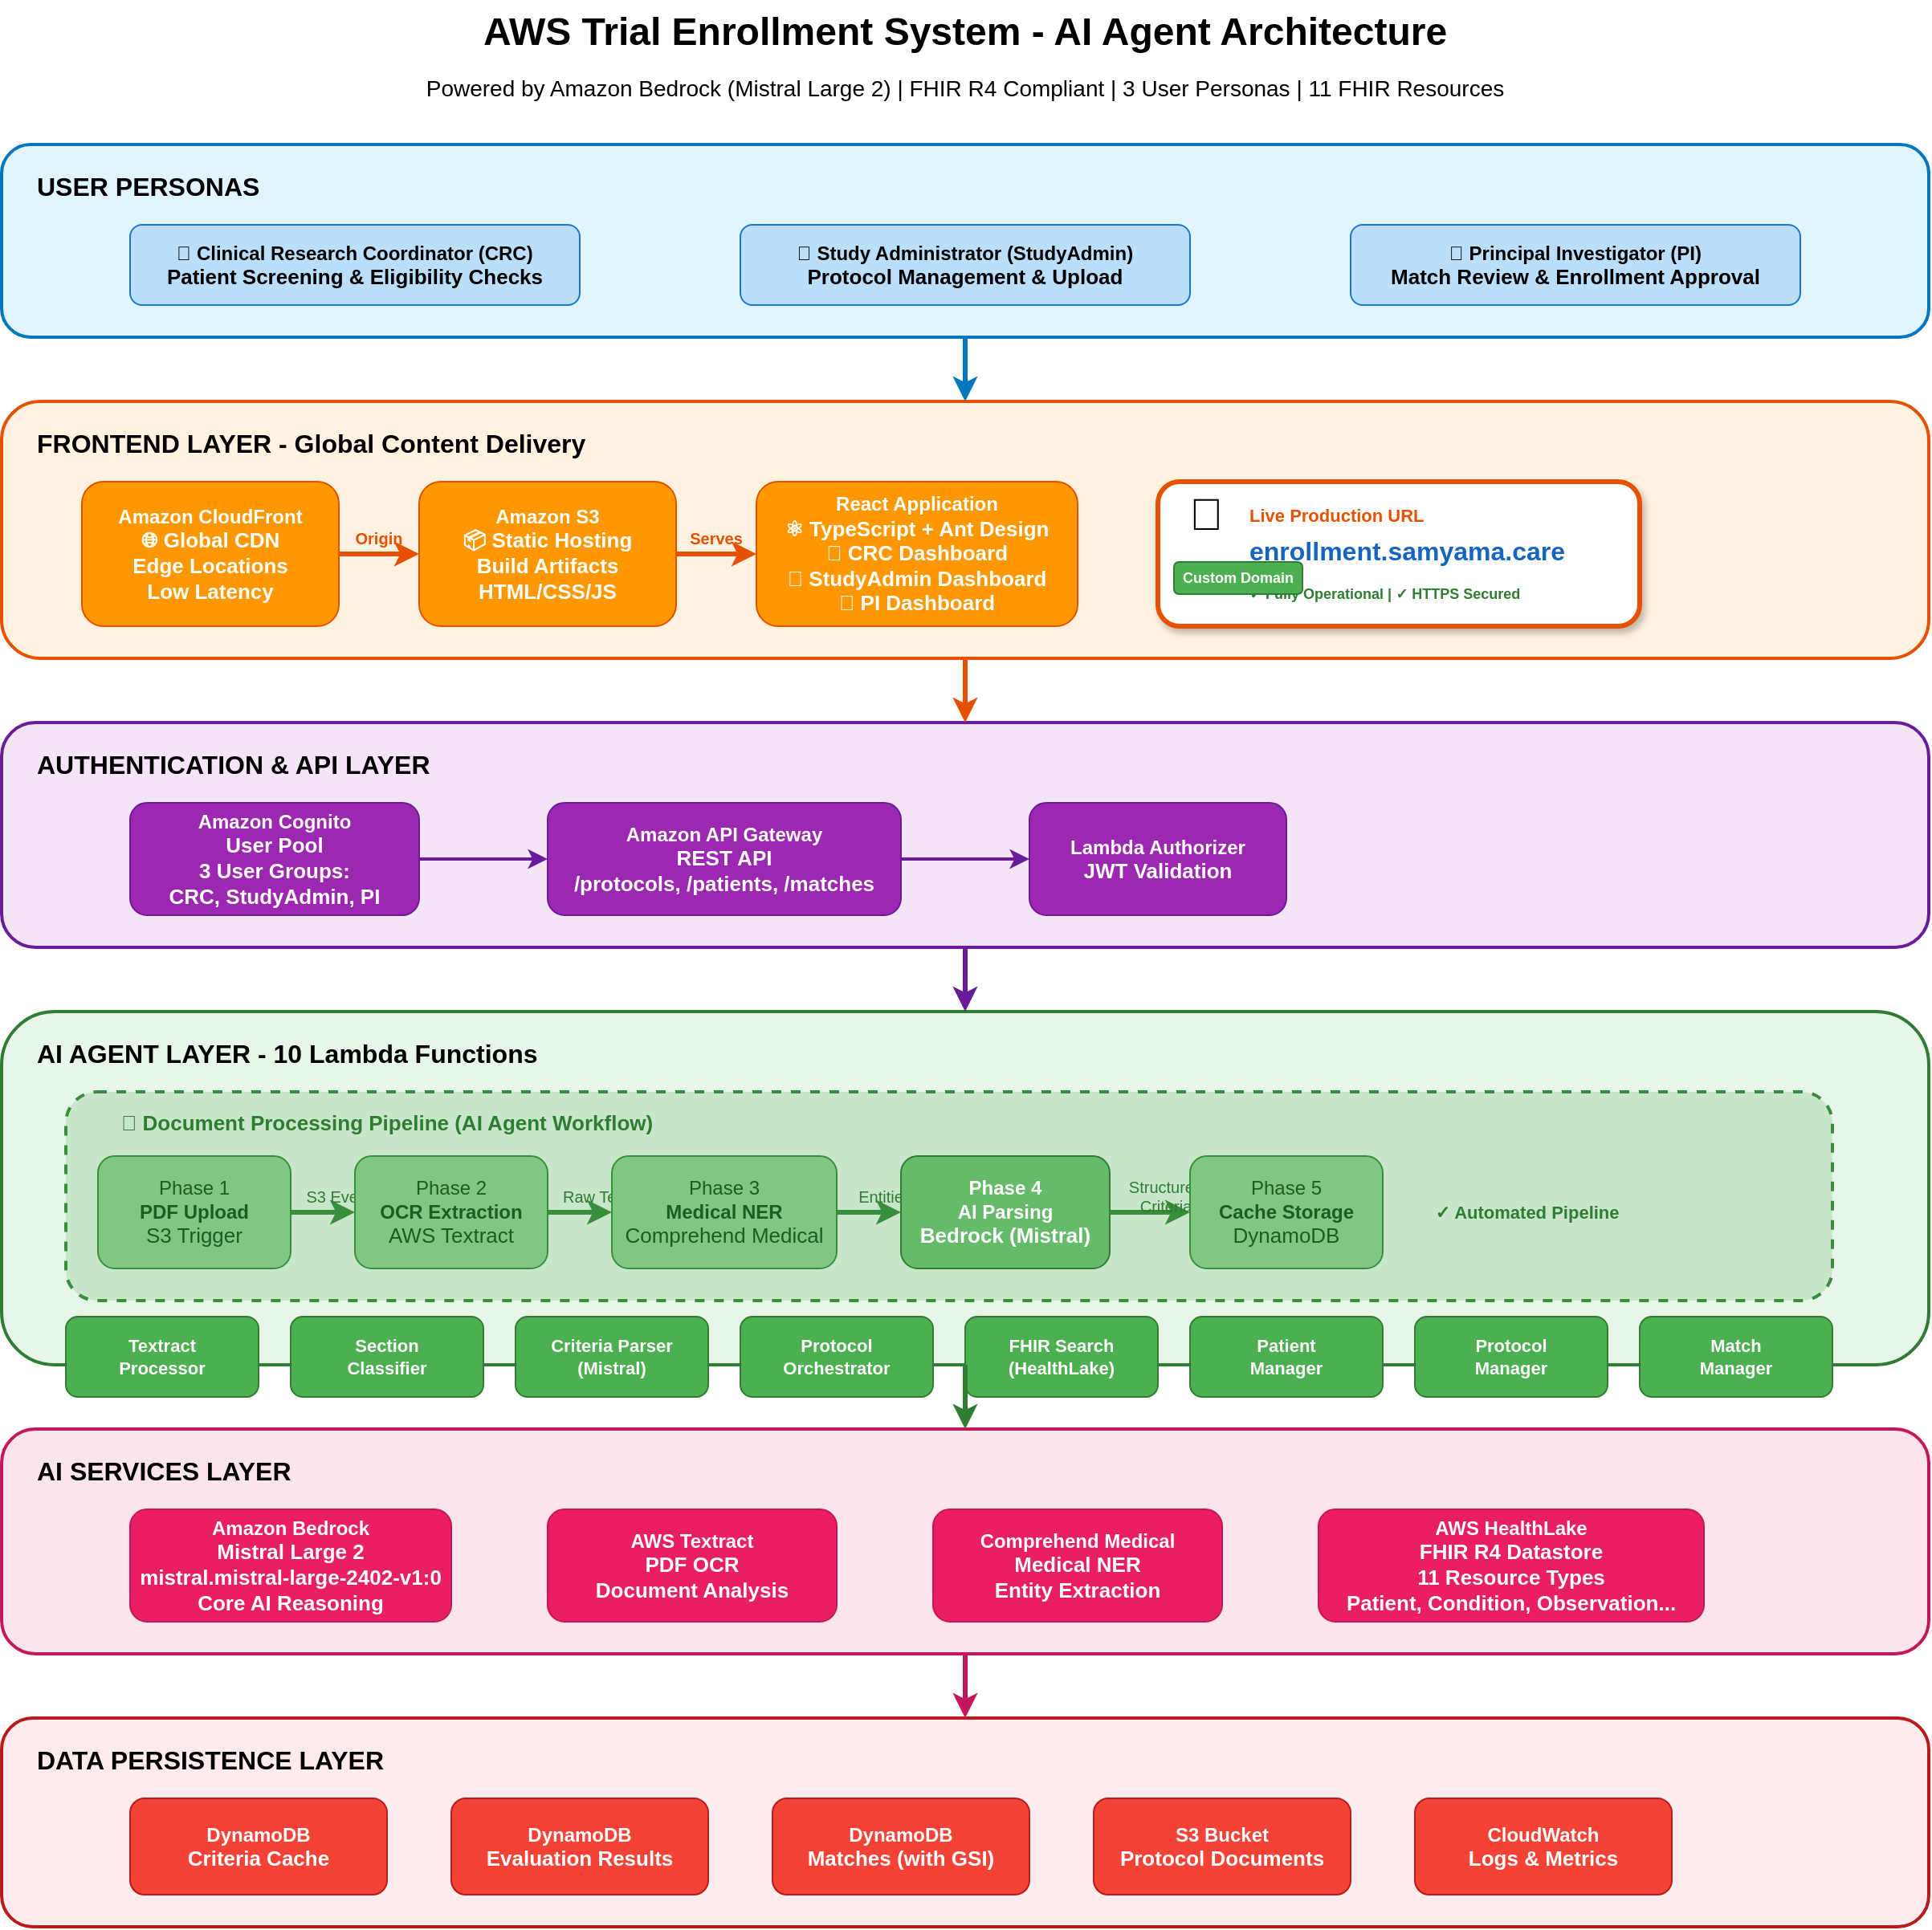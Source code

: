 <mxfile>
  <diagram id="aws-trial-enrollment" name="AWS Trial Enrollment Architecture">
    <mxGraphModel dx="1434" dy="820" grid="1" gridSize="10" guides="1" tooltips="1" connect="1" arrows="1" fold="1" page="1" pageScale="1" pageWidth="1600" pageHeight="1200" math="0" shadow="0">
      <root>
        <mxCell id="0" />
        <mxCell id="1" parent="0" />

        <!-- Title -->
        <mxCell id="title" value="AWS Trial Enrollment System - AI Agent Architecture" style="text;html=1;strokeColor=none;fillColor=none;align=center;verticalAlign=middle;whiteSpace=wrap;rounded=0;fontSize=24;fontStyle=1" vertex="1" parent="1">
          <mxGeometry x="400" y="20" width="800" height="40" as="geometry" />
        </mxCell>

        <!-- Subtitle -->
        <mxCell id="subtitle" value="Powered by Amazon Bedrock (Mistral Large 2) | FHIR R4 Compliant | 3 User Personas | 11 FHIR Resources" style="text;html=1;strokeColor=none;fillColor=none;align=center;verticalAlign=middle;whiteSpace=wrap;rounded=0;fontSize=14;" vertex="1" parent="1">
          <mxGeometry x="400" y="60" width="800" height="30" as="geometry" />
        </mxCell>

        <!-- USER PERSONAS LAYER -->
        <mxCell id="personas-bg" value="" style="rounded=1;whiteSpace=wrap;html=1;fillColor=#E1F5FF;strokeColor=#0277BD;strokeWidth=2;" vertex="1" parent="1">
          <mxGeometry x="200" y="110" width="1200" height="120" as="geometry" />
        </mxCell>
        <mxCell id="personas-label" value="USER PERSONAS" style="text;html=1;strokeColor=none;fillColor=none;align=left;verticalAlign=top;whiteSpace=wrap;rounded=0;fontSize=16;fontStyle=1" vertex="1" parent="1">
          <mxGeometry x="220" y="120" width="200" height="30" as="geometry" />
        </mxCell>

        <!-- CRC Persona -->
        <mxCell id="crc-box" value="" style="rounded=1;whiteSpace=wrap;html=1;fillColor=#BBDEFB;strokeColor=#1976D2;" vertex="1" parent="1">
          <mxGeometry x="280" y="160" width="280" height="50" as="geometry" />
        </mxCell>
        <mxCell id="crc-text" value="👤 Clinical Research Coordinator (CRC)&lt;br&gt;&lt;font size=&quot;2&quot;&gt;Patient Screening &amp; Eligibility Checks&lt;/font&gt;" style="text;html=1;strokeColor=none;fillColor=none;align=center;verticalAlign=middle;whiteSpace=wrap;rounded=0;fontStyle=1" vertex="1" parent="1">
          <mxGeometry x="280" y="165" width="280" height="40" as="geometry" />
        </mxCell>

        <!-- StudyAdmin Persona -->
        <mxCell id="admin-box" value="" style="rounded=1;whiteSpace=wrap;html=1;fillColor=#BBDEFB;strokeColor=#1976D2;" vertex="1" parent="1">
          <mxGeometry x="660" y="160" width="280" height="50" as="geometry" />
        </mxCell>
        <mxCell id="admin-text" value="👤 Study Administrator (StudyAdmin)&lt;br&gt;&lt;font size=&quot;2&quot;&gt;Protocol Management &amp; Upload&lt;/font&gt;" style="text;html=1;strokeColor=none;fillColor=none;align=center;verticalAlign=middle;whiteSpace=wrap;rounded=0;fontStyle=1" vertex="1" parent="1">
          <mxGeometry x="660" y="165" width="280" height="40" as="geometry" />
        </mxCell>

        <!-- PI Persona -->
        <mxCell id="pi-box" value="" style="rounded=1;whiteSpace=wrap;html=1;fillColor=#BBDEFB;strokeColor=#1976D2;" vertex="1" parent="1">
          <mxGeometry x="1040" y="160" width="280" height="50" as="geometry" />
        </mxCell>
        <mxCell id="pi-text" value="👤 Principal Investigator (PI)&lt;br&gt;&lt;font size=&quot;2&quot;&gt;Match Review &amp; Enrollment Approval&lt;/font&gt;" style="text;html=1;strokeColor=none;fillColor=none;align=center;verticalAlign=middle;whiteSpace=wrap;rounded=0;fontStyle=1" vertex="1" parent="1">
          <mxGeometry x="1040" y="165" width="280" height="40" as="geometry" />
        </mxCell>

        <!-- FRONTEND LAYER -->
        <mxCell id="frontend-bg" value="" style="rounded=1;whiteSpace=wrap;html=1;fillColor=#FFF3E0;strokeColor=#E65100;strokeWidth=2;" vertex="1" parent="1">
          <mxGeometry x="200" y="270" width="1200" height="160" as="geometry" />
        </mxCell>
        <mxCell id="frontend-label" value="FRONTEND LAYER - Global Content Delivery" style="text;html=1;strokeColor=none;fillColor=none;align=left;verticalAlign=top;whiteSpace=wrap;rounded=0;fontSize=16;fontStyle=1" vertex="1" parent="1">
          <mxGeometry x="220" y="280" width="400" height="30" as="geometry" />
        </mxCell>

        <!-- CloudFront with Icon -->
        <mxCell id="cloudfront" value="Amazon CloudFront&lt;br&gt;&lt;font size=&quot;2&quot;&gt;🌐 Global CDN&lt;br&gt;Edge Locations&lt;br&gt;Low Latency&lt;/font&gt;" style="rounded=1;whiteSpace=wrap;html=1;fillColor=#FF9800;strokeColor=#E65100;fontColor=#FFFFFF;fontStyle=1" vertex="1" parent="1">
          <mxGeometry x="250" y="320" width="160" height="90" as="geometry" />
        </mxCell>

        <!-- Arrow CF to S3 -->
        <mxCell id="arrow-cf-s3" value="" style="endArrow=classic;html=1;strokeWidth=3;strokeColor=#E65100;" edge="1" parent="1" source="cloudfront" target="s3-frontend">
          <mxGeometry relative="1" as="geometry" />
        </mxCell>
        <mxCell id="arrow-cf-s3-label" value="Origin" style="text;html=1;strokeColor=none;fillColor=none;align=center;verticalAlign=middle;whiteSpace=wrap;rounded=0;fontSize=10;fontColor=#E65100;fontStyle=1" vertex="1" parent="1">
          <mxGeometry x="410" y="345" width="50" height="20" as="geometry" />
        </mxCell>

        <!-- S3 -->
        <mxCell id="s3-frontend" value="Amazon S3&lt;br&gt;&lt;font size=&quot;2&quot;&gt;📦 Static Hosting&lt;br&gt;Build Artifacts&lt;br&gt;HTML/CSS/JS&lt;/font&gt;" style="rounded=1;whiteSpace=wrap;html=1;fillColor=#FF9800;strokeColor=#E65100;fontColor=#FFFFFF;fontStyle=1" vertex="1" parent="1">
          <mxGeometry x="460" y="320" width="160" height="90" as="geometry" />
        </mxCell>

        <!-- Arrow S3 to React -->
        <mxCell id="arrow-s3-react" value="" style="endArrow=classic;html=1;strokeWidth=3;strokeColor=#E65100;" edge="1" parent="1" source="s3-frontend" target="react">
          <mxGeometry relative="1" as="geometry" />
        </mxCell>
        <mxCell id="arrow-s3-react-label" value="Serves" style="text;html=1;strokeColor=none;fillColor=none;align=center;verticalAlign=middle;whiteSpace=wrap;rounded=0;fontSize=10;fontColor=#E65100;fontStyle=1" vertex="1" parent="1">
          <mxGeometry x="620" y="345" width="50" height="20" as="geometry" />
        </mxCell>

        <!-- React App -->
        <mxCell id="react" value="React Application&lt;br&gt;&lt;font size=&quot;2&quot;&gt;⚛️ TypeScript + Ant Design&lt;br&gt;💼 CRC Dashboard&lt;br&gt;💼 StudyAdmin Dashboard&lt;br&gt;💼 PI Dashboard&lt;/font&gt;" style="rounded=1;whiteSpace=wrap;html=1;fillColor=#FF9800;strokeColor=#E65100;fontColor=#FFFFFF;fontStyle=1" vertex="1" parent="1">
          <mxGeometry x="670" y="320" width="200" height="90" as="geometry" />
        </mxCell>

        <!-- Live URL Box -->
        <mxCell id="url-box" value="" style="rounded=1;whiteSpace=wrap;html=1;fillColor=#FFFFFF;strokeColor=#E65100;strokeWidth=3;shadow=1;" vertex="1" parent="1">
          <mxGeometry x="920" y="320" width="300" height="90" as="geometry" />
        </mxCell>
        <mxCell id="url-icon" value="🔗" style="text;html=1;strokeColor=none;fillColor=none;align=center;verticalAlign=middle;whiteSpace=wrap;rounded=0;fontSize=28;" vertex="1" parent="1">
          <mxGeometry x="930" y="325" width="40" height="30" as="geometry" />
        </mxCell>
        <mxCell id="url-label" value="Live Production URL" style="text;html=1;strokeColor=none;fillColor=none;align=left;verticalAlign=top;whiteSpace=wrap;rounded=0;fontSize=11;fontStyle=1;fontColor=#E65100" vertex="1" parent="1">
          <mxGeometry x="975" y="328" width="230" height="20" as="geometry" />
        </mxCell>
        <mxCell id="url-main" value="enrollment.samyama.care" style="text;html=1;strokeColor=none;fillColor=none;align=left;verticalAlign=middle;whiteSpace=wrap;rounded=0;fontSize=16;fontStyle=1;fontColor=#1565C0;textDecoration=underline;" vertex="1" parent="1">
          <mxGeometry x="975" y="350" width="230" height="25" as="geometry" />
        </mxCell>
        <mxCell id="url-status" value="✓ Fully Operational | ✓ HTTPS Secured" style="text;html=1;strokeColor=none;fillColor=none;align=left;verticalAlign=bottom;whiteSpace=wrap;rounded=0;fontSize=9;fontColor=#2E7D32;fontStyle=1" vertex="1" parent="1">
          <mxGeometry x="975" y="378" width="230" height="20" as="geometry" />
        </mxCell>
        <mxCell id="url-badge" value="Custom Domain" style="rounded=1;whiteSpace=wrap;html=1;fillColor=#4CAF50;strokeColor=#2E7D32;fontColor=#FFFFFF;fontSize=9;fontStyle=1" vertex="1" parent="1">
          <mxGeometry x="930" y="370" width="80" height="20" as="geometry" />
        </mxCell>

        <!-- AUTH & API LAYER -->
        <mxCell id="auth-bg" value="" style="rounded=1;whiteSpace=wrap;html=1;fillColor=#F3E5F5;strokeColor=#6A1B9A;strokeWidth=2;" vertex="1" parent="1">
          <mxGeometry x="200" y="470" width="1200" height="140" as="geometry" />
        </mxCell>
        <mxCell id="auth-label" value="AUTHENTICATION &amp; API LAYER" style="text;html=1;strokeColor=none;fillColor=none;align=left;verticalAlign=top;whiteSpace=wrap;rounded=0;fontSize=16;fontStyle=1" vertex="1" parent="1">
          <mxGeometry x="220" y="480" width="300" height="30" as="geometry" />
        </mxCell>

        <!-- Cognito -->
        <mxCell id="cognito" value="Amazon Cognito&lt;br&gt;&lt;font size=&quot;2&quot;&gt;User Pool&lt;br&gt;3 User Groups:&lt;br&gt;CRC, StudyAdmin, PI&lt;/font&gt;" style="rounded=1;whiteSpace=wrap;html=1;fillColor=#9C27B0;strokeColor=#6A1B9A;fontColor=#FFFFFF;fontStyle=1" vertex="1" parent="1">
          <mxGeometry x="280" y="520" width="180" height="70" as="geometry" />
        </mxCell>

        <!-- API Gateway -->
        <mxCell id="apigw" value="Amazon API Gateway&lt;br&gt;&lt;font size=&quot;2&quot;&gt;REST API&lt;br&gt;/protocols, /patients, /matches&lt;/font&gt;" style="rounded=1;whiteSpace=wrap;html=1;fillColor=#9C27B0;strokeColor=#6A1B9A;fontColor=#FFFFFF;fontStyle=1" vertex="1" parent="1">
          <mxGeometry x="540" y="520" width="220" height="70" as="geometry" />
        </mxCell>

        <!-- Lambda Authorizer -->
        <mxCell id="authorizer" value="Lambda Authorizer&lt;br&gt;&lt;font size=&quot;2&quot;&gt;JWT Validation&lt;/font&gt;" style="rounded=1;whiteSpace=wrap;html=1;fillColor=#9C27B0;strokeColor=#6A1B9A;fontColor=#FFFFFF;fontStyle=1" vertex="1" parent="1">
          <mxGeometry x="840" y="520" width="160" height="70" as="geometry" />
        </mxCell>

        <!-- Arrows Auth -->
        <mxCell id="arrow-cognito-apigw" value="" style="endArrow=classic;html=1;strokeWidth=2;strokeColor=#6A1B9A;" edge="1" parent="1" source="cognito" target="apigw">
          <mxGeometry relative="1" as="geometry" />
        </mxCell>
        <mxCell id="arrow-apigw-auth" value="" style="endArrow=classic;html=1;strokeWidth=2;strokeColor=#6A1B9A;" edge="1" parent="1" source="apigw" target="authorizer">
          <mxGeometry relative="1" as="geometry" />
        </mxCell>

        <!-- AI AGENT LAYER -->
        <mxCell id="lambda-bg" value="" style="rounded=1;whiteSpace=wrap;html=1;fillColor=#E8F5E9;strokeColor=#2E7D32;strokeWidth=2;" vertex="1" parent="1">
          <mxGeometry x="200" y="650" width="1200" height="220" as="geometry" />
        </mxCell>
        <mxCell id="lambda-label" value="AI AGENT LAYER - 10 Lambda Functions" style="text;html=1;strokeColor=none;fillColor=none;align=left;verticalAlign=top;whiteSpace=wrap;rounded=0;fontSize=16;fontStyle=1" vertex="1" parent="1">
          <mxGeometry x="220" y="660" width="400" height="30" as="geometry" />
        </mxCell>

        <!-- Pipeline Box -->
        <mxCell id="pipeline-box" value="" style="rounded=1;whiteSpace=wrap;html=1;fillColor=#C8E6C9;strokeColor=#388E3C;strokeWidth=2;dashed=1;" vertex="1" parent="1">
          <mxGeometry x="240" y="700" width="1100" height="130" as="geometry" />
        </mxCell>
        <mxCell id="pipeline-label" value="📄 Document Processing Pipeline (AI Agent Workflow)" style="text;html=1;strokeColor=none;fillColor=none;align=center;verticalAlign=top;whiteSpace=wrap;rounded=0;fontSize=13;fontStyle=1;fontColor=#2E7D32" vertex="1" parent="1">
          <mxGeometry x="240" y="705" width="400" height="25" as="geometry" />
        </mxCell>

        <!-- Pipeline Phase 1: PDF Upload -->
        <mxCell id="phase1" value="Phase 1&lt;br&gt;&lt;b&gt;PDF Upload&lt;/b&gt;&lt;br&gt;&lt;font size=&quot;2&quot;&gt;S3 Trigger&lt;/font&gt;" style="rounded=1;whiteSpace=wrap;html=1;fillColor=#81C784;strokeColor=#388E3C;fontColor=#1B5E20;fontStyle=0" vertex="1" parent="1">
          <mxGeometry x="260" y="740" width="120" height="70" as="geometry" />
        </mxCell>

        <!-- Arrow 1 -->
        <mxCell id="arrow-phase1-2" value="" style="endArrow=classic;html=1;strokeWidth=3;strokeColor=#388E3C;curved=0;" edge="1" parent="1" source="phase1" target="phase2">
          <mxGeometry relative="1" as="geometry" />
        </mxCell>
        <mxCell id="arrow-label1" value="S3 Event" style="text;html=1;strokeColor=none;fillColor=none;align=center;verticalAlign=middle;whiteSpace=wrap;rounded=0;fontSize=10;fontColor=#2E7D32;" vertex="1" parent="1">
          <mxGeometry x="380" y="755" width="60" height="20" as="geometry" />
        </mxCell>

        <!-- Pipeline Phase 2: Textract -->
        <mxCell id="phase2" value="Phase 2&lt;br&gt;&lt;b&gt;OCR Extraction&lt;/b&gt;&lt;br&gt;&lt;font size=&quot;2&quot;&gt;AWS Textract&lt;/font&gt;" style="rounded=1;whiteSpace=wrap;html=1;fillColor=#81C784;strokeColor=#388E3C;fontColor=#1B5E20;fontStyle=0" vertex="1" parent="1">
          <mxGeometry x="420" y="740" width="120" height="70" as="geometry" />
        </mxCell>

        <!-- Arrow 2 -->
        <mxCell id="arrow-phase2-3" value="" style="endArrow=classic;html=1;strokeWidth=3;strokeColor=#388E3C;curved=0;" edge="1" parent="1" source="phase2" target="phase3">
          <mxGeometry relative="1" as="geometry" />
        </mxCell>
        <mxCell id="arrow-label2" value="Raw Text" style="text;html=1;strokeColor=none;fillColor=none;align=center;verticalAlign=middle;whiteSpace=wrap;rounded=0;fontSize=10;fontColor=#2E7D32;" vertex="1" parent="1">
          <mxGeometry x="540" y="755" width="60" height="20" as="geometry" />
        </mxCell>

        <!-- Pipeline Phase 3: Comprehend -->
        <mxCell id="phase3" value="Phase 3&lt;br&gt;&lt;b&gt;Medical NER&lt;/b&gt;&lt;br&gt;&lt;font size=&quot;2&quot;&gt;Comprehend Medical&lt;/font&gt;" style="rounded=1;whiteSpace=wrap;html=1;fillColor=#81C784;strokeColor=#388E3C;fontColor=#1B5E20;fontStyle=0" vertex="1" parent="1">
          <mxGeometry x="580" y="740" width="140" height="70" as="geometry" />
        </mxCell>

        <!-- Arrow 3 -->
        <mxCell id="arrow-phase3-4" value="" style="endArrow=classic;html=1;strokeWidth=3;strokeColor=#388E3C;curved=0;" edge="1" parent="1" source="phase3" target="phase4">
          <mxGeometry relative="1" as="geometry" />
        </mxCell>
        <mxCell id="arrow-label3" value="Entities" style="text;html=1;strokeColor=none;fillColor=none;align=center;verticalAlign=middle;whiteSpace=wrap;rounded=0;fontSize=10;fontColor=#2E7D32;" vertex="1" parent="1">
          <mxGeometry x="720" y="755" width="60" height="20" as="geometry" />
        </mxCell>

        <!-- Pipeline Phase 4: Mistral Parsing -->
        <mxCell id="phase4" value="Phase 4&lt;br&gt;&lt;b&gt;AI Parsing&lt;/b&gt;&lt;br&gt;&lt;font size=&quot;2&quot;&gt;Bedrock (Mistral)&lt;/font&gt;" style="rounded=1;whiteSpace=wrap;html=1;fillColor=#66BB6A;strokeColor=#2E7D32;fontColor=#FFFFFF;fontStyle=1" vertex="1" parent="1">
          <mxGeometry x="760" y="740" width="130" height="70" as="geometry" />
        </mxCell>

        <!-- Arrow 4 -->
        <mxCell id="arrow-phase4-5" value="" style="endArrow=classic;html=1;strokeWidth=3;strokeColor=#388E3C;curved=0;" edge="1" parent="1" source="phase4" target="phase5">
          <mxGeometry relative="1" as="geometry" />
        </mxCell>
        <mxCell id="arrow-label4" value="Structured&lt;br&gt;Criteria" style="text;html=1;strokeColor=none;fillColor=none;align=center;verticalAlign=middle;whiteSpace=wrap;rounded=0;fontSize=10;fontColor=#2E7D32;" vertex="1" parent="1">
          <mxGeometry x="890" y="750" width="70" height="30" as="geometry" />
        </mxCell>

        <!-- Pipeline Phase 5: Cache -->
        <mxCell id="phase5" value="Phase 5&lt;br&gt;&lt;b&gt;Cache Storage&lt;/b&gt;&lt;br&gt;&lt;font size=&quot;2&quot;&gt;DynamoDB&lt;/font&gt;" style="rounded=1;whiteSpace=wrap;html=1;fillColor=#81C784;strokeColor=#388E3C;fontColor=#1B5E20;fontStyle=0" vertex="1" parent="1">
          <mxGeometry x="940" y="740" width="120" height="70" as="geometry" />
        </mxCell>

        <!-- Pipeline Success Indicator -->
        <mxCell id="pipeline-status" value="✓ Automated Pipeline" style="text;html=1;strokeColor=none;fillColor=none;align=center;verticalAlign=middle;whiteSpace=wrap;rounded=0;fontSize=11;fontStyle=1;fontColor=#2E7D32;" vertex="1" parent="1">
          <mxGeometry x="1080" y="760" width="140" height="30" as="geometry" />
        </mxCell>

        <!-- Lambda Functions Row 1 -->
        <mxCell id="lambda1" value="Textract&lt;br&gt;Processor" style="rounded=1;whiteSpace=wrap;html=1;fillColor=#4CAF50;strokeColor=#2E7D32;fontColor=#FFFFFF;fontSize=11;fontStyle=1" vertex="1" parent="1">
          <mxGeometry x="240" y="840" width="120" height="50" as="geometry" />
        </mxCell>

        <mxCell id="lambda2" value="Section&lt;br&gt;Classifier" style="rounded=1;whiteSpace=wrap;html=1;fillColor=#4CAF50;strokeColor=#2E7D32;fontColor=#FFFFFF;fontSize=11;fontStyle=1" vertex="1" parent="1">
          <mxGeometry x="380" y="840" width="120" height="50" as="geometry" />
        </mxCell>

        <mxCell id="lambda3" value="Criteria Parser&lt;br&gt;(Mistral)" style="rounded=1;whiteSpace=wrap;html=1;fillColor=#4CAF50;strokeColor=#2E7D32;fontColor=#FFFFFF;fontSize=11;fontStyle=1" vertex="1" parent="1">
          <mxGeometry x="520" y="840" width="120" height="50" as="geometry" />
        </mxCell>

        <mxCell id="lambda4" value="Protocol&lt;br&gt;Orchestrator" style="rounded=1;whiteSpace=wrap;html=1;fillColor=#4CAF50;strokeColor=#2E7D32;fontColor=#FFFFFF;fontSize=11;fontStyle=1" vertex="1" parent="1">
          <mxGeometry x="660" y="840" width="120" height="50" as="geometry" />
        </mxCell>

        <mxCell id="lambda5" value="FHIR Search&lt;br&gt;(HealthLake)" style="rounded=1;whiteSpace=wrap;html=1;fillColor=#4CAF50;strokeColor=#2E7D32;fontColor=#FFFFFF;fontSize=11;fontStyle=1" vertex="1" parent="1">
          <mxGeometry x="800" y="840" width="120" height="50" as="geometry" />
        </mxCell>

        <mxCell id="lambda6" value="Patient&lt;br&gt;Manager" style="rounded=1;whiteSpace=wrap;html=1;fillColor=#4CAF50;strokeColor=#2E7D32;fontColor=#FFFFFF;fontSize=11;fontStyle=1" vertex="1" parent="1">
          <mxGeometry x="940" y="840" width="120" height="50" as="geometry" />
        </mxCell>

        <mxCell id="lambda7" value="Protocol&lt;br&gt;Manager" style="rounded=1;whiteSpace=wrap;html=1;fillColor=#4CAF50;strokeColor=#2E7D32;fontColor=#FFFFFF;fontSize=11;fontStyle=1" vertex="1" parent="1">
          <mxGeometry x="1080" y="840" width="120" height="50" as="geometry" />
        </mxCell>

        <mxCell id="lambda8" value="Match&lt;br&gt;Manager" style="rounded=1;whiteSpace=wrap;html=1;fillColor=#4CAF50;strokeColor=#2E7D32;fontColor=#FFFFFF;fontSize=11;fontStyle=1" vertex="1" parent="1">
          <mxGeometry x="1220" y="840" width="120" height="50" as="geometry" />
        </mxCell>

        <!-- AI SERVICES LAYER -->
        <mxCell id="ai-bg" value="" style="rounded=1;whiteSpace=wrap;html=1;fillColor=#FCE4EC;strokeColor=#C2185B;strokeWidth=2;" vertex="1" parent="1">
          <mxGeometry x="200" y="910" width="1200" height="140" as="geometry" />
        </mxCell>
        <mxCell id="ai-label" value="AI SERVICES LAYER" style="text;html=1;strokeColor=none;fillColor=none;align=left;verticalAlign=top;whiteSpace=wrap;rounded=0;fontSize=16;fontStyle=1" vertex="1" parent="1">
          <mxGeometry x="220" y="920" width="200" height="30" as="geometry" />
        </mxCell>

        <!-- Bedrock -->
        <mxCell id="bedrock" value="Amazon Bedrock&lt;br&gt;&lt;font size=&quot;2&quot;&gt;&lt;b&gt;Mistral Large 2&lt;/b&gt;&lt;br&gt;mistral.mistral-large-2402-v1:0&lt;br&gt;Core AI Reasoning&lt;/font&gt;" style="rounded=1;whiteSpace=wrap;html=1;fillColor=#E91E63;strokeColor=#C2185B;fontColor=#FFFFFF;fontStyle=1" vertex="1" parent="1">
          <mxGeometry x="280" y="960" width="200" height="70" as="geometry" />
        </mxCell>

        <!-- Textract -->
        <mxCell id="textract" value="AWS Textract&lt;br&gt;&lt;font size=&quot;2&quot;&gt;PDF OCR&lt;br&gt;Document Analysis&lt;/font&gt;" style="rounded=1;whiteSpace=wrap;html=1;fillColor=#E91E63;strokeColor=#C2185B;fontColor=#FFFFFF;fontStyle=1" vertex="1" parent="1">
          <mxGeometry x="540" y="960" width="180" height="70" as="geometry" />
        </mxCell>

        <!-- Comprehend Medical -->
        <mxCell id="comprehend" value="Comprehend Medical&lt;br&gt;&lt;font size=&quot;2&quot;&gt;Medical NER&lt;br&gt;Entity Extraction&lt;/font&gt;" style="rounded=1;whiteSpace=wrap;html=1;fillColor=#E91E63;strokeColor=#C2185B;fontColor=#FFFFFF;fontStyle=1" vertex="1" parent="1">
          <mxGeometry x="780" y="960" width="180" height="70" as="geometry" />
        </mxCell>

        <!-- HealthLake -->
        <mxCell id="healthlake" value="AWS HealthLake&lt;br&gt;&lt;font size=&quot;2&quot;&gt;FHIR R4 Datastore&lt;br&gt;11 Resource Types&lt;br&gt;Patient, Condition, Observation...&lt;/font&gt;" style="rounded=1;whiteSpace=wrap;html=1;fillColor=#E91E63;strokeColor=#C2185B;fontColor=#FFFFFF;fontStyle=1" vertex="1" parent="1">
          <mxGeometry x="1020" y="960" width="240" height="70" as="geometry" />
        </mxCell>

        <!-- DATA LAYER -->
        <mxCell id="data-bg" value="" style="rounded=1;whiteSpace=wrap;html=1;fillColor=#FFEBEE;strokeColor=#B71C1C;strokeWidth=2;" vertex="1" parent="1">
          <mxGeometry x="200" y="1090" width="1200" height="130" as="geometry" />
        </mxCell>
        <mxCell id="data-label" value="DATA PERSISTENCE LAYER" style="text;html=1;strokeColor=none;fillColor=none;align=left;verticalAlign=top;whiteSpace=wrap;rounded=0;fontSize=16;fontStyle=1" vertex="1" parent="1">
          <mxGeometry x="220" y="1100" width="300" height="30" as="geometry" />
        </mxCell>

        <!-- DynamoDB Tables -->
        <mxCell id="dynamo1" value="DynamoDB&lt;br&gt;&lt;font size=&quot;2&quot;&gt;Criteria Cache&lt;/font&gt;" style="rounded=1;whiteSpace=wrap;html=1;fillColor=#F44336;strokeColor=#B71C1C;fontColor=#FFFFFF;fontStyle=1" vertex="1" parent="1">
          <mxGeometry x="280" y="1140" width="160" height="60" as="geometry" />
        </mxCell>

        <mxCell id="dynamo2" value="DynamoDB&lt;br&gt;&lt;font size=&quot;2&quot;&gt;Evaluation Results&lt;/font&gt;" style="rounded=1;whiteSpace=wrap;html=1;fillColor=#F44336;strokeColor=#B71C1C;fontColor=#FFFFFF;fontStyle=1" vertex="1" parent="1">
          <mxGeometry x="480" y="1140" width="160" height="60" as="geometry" />
        </mxCell>

        <mxCell id="dynamo3" value="DynamoDB&lt;br&gt;&lt;font size=&quot;2&quot;&gt;Matches (with GSI)&lt;/font&gt;" style="rounded=1;whiteSpace=wrap;html=1;fillColor=#F44336;strokeColor=#B71C1C;fontColor=#FFFFFF;fontStyle=1" vertex="1" parent="1">
          <mxGeometry x="680" y="1140" width="160" height="60" as="geometry" />
        </mxCell>

        <!-- S3 Documents -->
        <mxCell id="s3-docs" value="S3 Bucket&lt;br&gt;&lt;font size=&quot;2&quot;&gt;Protocol Documents&lt;/font&gt;" style="rounded=1;whiteSpace=wrap;html=1;fillColor=#F44336;strokeColor=#B71C1C;fontColor=#FFFFFF;fontStyle=1" vertex="1" parent="1">
          <mxGeometry x="880" y="1140" width="160" height="60" as="geometry" />
        </mxCell>

        <!-- CloudWatch -->
        <mxCell id="cloudwatch" value="CloudWatch&lt;br&gt;&lt;font size=&quot;2&quot;&gt;Logs &amp; Metrics&lt;/font&gt;" style="rounded=1;whiteSpace=wrap;html=1;fillColor=#F44336;strokeColor=#B71C1C;fontColor=#FFFFFF;fontStyle=1" vertex="1" parent="1">
          <mxGeometry x="1080" y="1140" width="160" height="60" as="geometry" />
        </mxCell>

        <!-- Key connecting arrows -->
        <mxCell id="arrow-personas-frontend" value="" style="endArrow=classic;html=1;strokeWidth=3;strokeColor=#0277BD;" edge="1" parent="1">
          <mxGeometry relative="1" as="geometry">
            <mxPoint x="800" y="230" as="sourcePoint" />
            <mxPoint x="800" y="270" as="targetPoint" />
          </mxGeometry>
        </mxCell>

        <mxCell id="arrow-frontend-auth" value="" style="endArrow=classic;html=1;strokeWidth=3;strokeColor=#E65100;" edge="1" parent="1">
          <mxGeometry relative="1" as="geometry">
            <mxPoint x="800" y="430" as="sourcePoint" />
            <mxPoint x="800" y="470" as="targetPoint" />
          </mxGeometry>
        </mxCell>

        <mxCell id="arrow-auth-lambda" value="" style="endArrow=classic;html=1;strokeWidth=3;strokeColor=#6A1B9A;" edge="1" parent="1">
          <mxGeometry relative="1" as="geometry">
            <mxPoint x="800" y="610" as="sourcePoint" />
            <mxPoint x="800" y="650" as="targetPoint" />
          </mxGeometry>
        </mxCell>

        <mxCell id="arrow-lambda-ai" value="" style="endArrow=classic;html=1;strokeWidth=3;strokeColor=#2E7D32;" edge="1" parent="1">
          <mxGeometry relative="1" as="geometry">
            <mxPoint x="800" y="870" as="sourcePoint" />
            <mxPoint x="800" y="910" as="targetPoint" />
          </mxGeometry>
        </mxCell>

        <mxCell id="arrow-ai-data" value="" style="endArrow=classic;html=1;strokeWidth=3;strokeColor=#C2185B;" edge="1" parent="1">
          <mxGeometry relative="1" as="geometry">
            <mxPoint x="800" y="1050" as="sourcePoint" />
            <mxPoint x="800" y="1090" as="targetPoint" />
          </mxGeometry>
        </mxCell>

      </root>
    </mxGraphModel>
  </diagram>
</mxfile>
